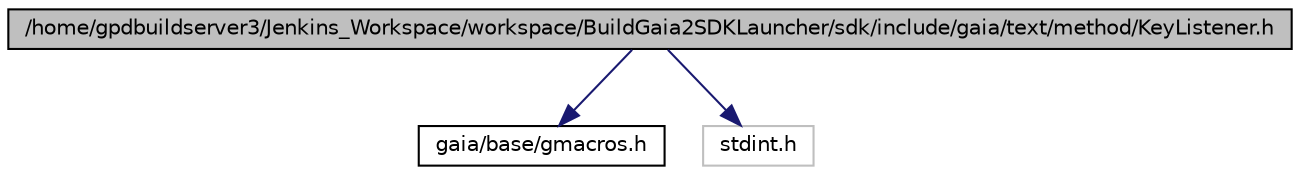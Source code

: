 digraph G
{
  edge [fontname="Helvetica",fontsize="10",labelfontname="Helvetica",labelfontsize="10"];
  node [fontname="Helvetica",fontsize="10",shape=record];
  Node1 [label="/home/gpdbuildserver3/Jenkins_Workspace/workspace/BuildGaia2SDKLauncher/sdk/include/gaia/text/method/KeyListener.h",height=0.2,width=0.4,color="black", fillcolor="grey75", style="filled" fontcolor="black"];
  Node1 -> Node2 [color="midnightblue",fontsize="10",style="solid",fontname="Helvetica"];
  Node2 [label="gaia/base/gmacros.h",height=0.2,width=0.4,color="black", fillcolor="white", style="filled",URL="$d1/dd0/gmacros_8h.html"];
  Node1 -> Node3 [color="midnightblue",fontsize="10",style="solid",fontname="Helvetica"];
  Node3 [label="stdint.h",height=0.2,width=0.4,color="grey75", fillcolor="white", style="filled"];
}
